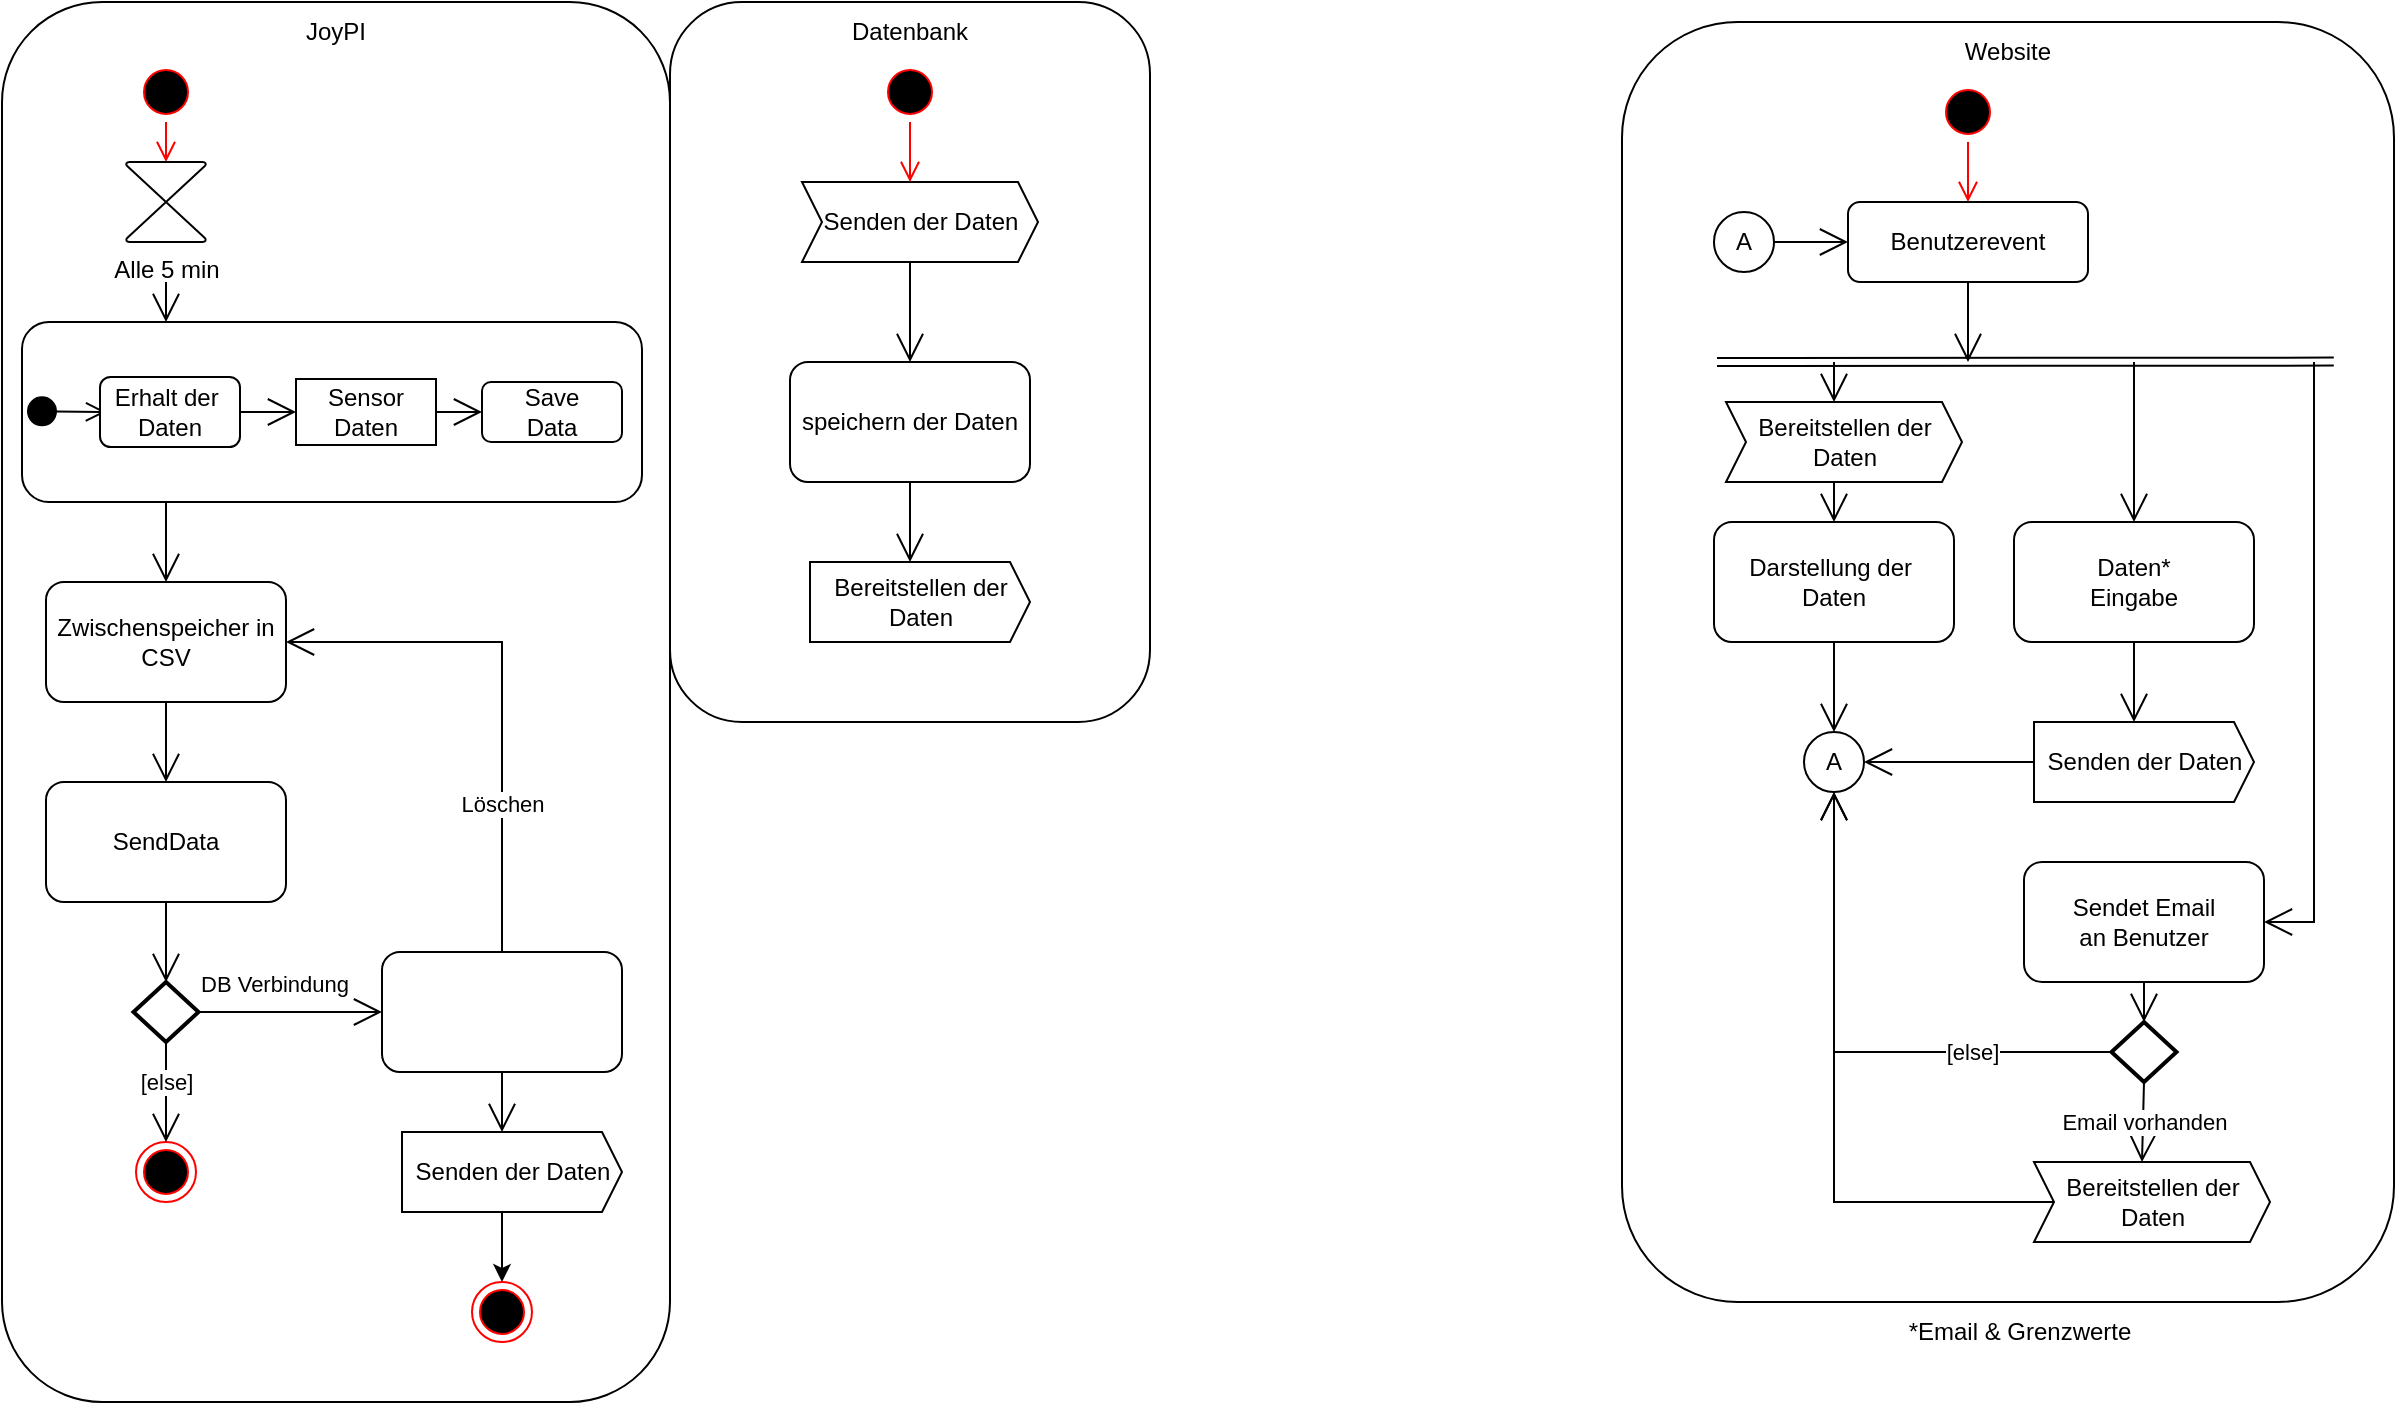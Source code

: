 <mxfile version="16.4.7" type="github">
  <diagram id="MmjJHkkf4oyUfLGze7He" name="Page-1">
    <mxGraphModel dx="2212" dy="662" grid="1" gridSize="10" guides="1" tooltips="1" connect="1" arrows="1" fold="1" page="1" pageScale="1" pageWidth="827" pageHeight="1169" math="0" shadow="0">
      <root>
        <mxCell id="0" />
        <mxCell id="1" parent="0" />
        <mxCell id="qCWlfCWlIz7GnCDvSF9r-3" value="" style="rounded=1;whiteSpace=wrap;html=1;" vertex="1" parent="1">
          <mxGeometry x="-40" y="160" width="334" height="700" as="geometry" />
        </mxCell>
        <mxCell id="qCWlfCWlIz7GnCDvSF9r-4" value="" style="rounded=1;whiteSpace=wrap;html=1;" vertex="1" parent="1">
          <mxGeometry x="294" y="160" width="240" height="360" as="geometry" />
        </mxCell>
        <mxCell id="qCWlfCWlIz7GnCDvSF9r-5" value="" style="rounded=1;whiteSpace=wrap;html=1;" vertex="1" parent="1">
          <mxGeometry x="770" y="170" width="386" height="640" as="geometry" />
        </mxCell>
        <mxCell id="qCWlfCWlIz7GnCDvSF9r-6" value="JoyPI" style="text;html=1;strokeColor=none;fillColor=none;align=center;verticalAlign=middle;whiteSpace=wrap;rounded=0;" vertex="1" parent="1">
          <mxGeometry x="97" y="160" width="60" height="30" as="geometry" />
        </mxCell>
        <mxCell id="qCWlfCWlIz7GnCDvSF9r-7" value="Datenbank" style="text;html=1;strokeColor=none;fillColor=none;align=center;verticalAlign=middle;whiteSpace=wrap;rounded=0;" vertex="1" parent="1">
          <mxGeometry x="384" y="160" width="60" height="30" as="geometry" />
        </mxCell>
        <mxCell id="qCWlfCWlIz7GnCDvSF9r-8" value="Website" style="text;html=1;strokeColor=none;fillColor=none;align=center;verticalAlign=middle;whiteSpace=wrap;rounded=0;" vertex="1" parent="1">
          <mxGeometry x="933" y="170" width="60" height="30" as="geometry" />
        </mxCell>
        <mxCell id="qCWlfCWlIz7GnCDvSF9r-18" value="" style="rounded=1;whiteSpace=wrap;html=1;" vertex="1" parent="1">
          <mxGeometry x="-30" y="320" width="310" height="90" as="geometry" />
        </mxCell>
        <mxCell id="qCWlfCWlIz7GnCDvSF9r-19" value="Zwischenspeicher in CSV" style="rounded=1;whiteSpace=wrap;html=1;" vertex="1" parent="1">
          <mxGeometry x="-18" y="450" width="120" height="60" as="geometry" />
        </mxCell>
        <mxCell id="qCWlfCWlIz7GnCDvSF9r-22" value="" style="endArrow=open;endFill=1;endSize=12;html=1;rounded=0;" edge="1" parent="1">
          <mxGeometry width="160" relative="1" as="geometry">
            <mxPoint x="42" y="300" as="sourcePoint" />
            <mxPoint x="42" y="320" as="targetPoint" />
          </mxGeometry>
        </mxCell>
        <mxCell id="qCWlfCWlIz7GnCDvSF9r-23" value="" style="endArrow=open;endFill=1;endSize=12;html=1;rounded=0;entryX=0.5;entryY=0;entryDx=0;entryDy=0;" edge="1" parent="1" target="qCWlfCWlIz7GnCDvSF9r-19">
          <mxGeometry width="160" relative="1" as="geometry">
            <mxPoint x="42" y="410" as="sourcePoint" />
            <mxPoint x="368" y="520" as="targetPoint" />
          </mxGeometry>
        </mxCell>
        <mxCell id="qCWlfCWlIz7GnCDvSF9r-25" value="SendData" style="rounded=1;whiteSpace=wrap;html=1;" vertex="1" parent="1">
          <mxGeometry x="-18" y="550" width="120" height="60" as="geometry" />
        </mxCell>
        <mxCell id="qCWlfCWlIz7GnCDvSF9r-26" value="" style="endArrow=open;endFill=1;endSize=12;html=1;rounded=0;exitX=0.5;exitY=1;exitDx=0;exitDy=0;entryX=0.5;entryY=0;entryDx=0;entryDy=0;" edge="1" parent="1" source="qCWlfCWlIz7GnCDvSF9r-19" target="qCWlfCWlIz7GnCDvSF9r-25">
          <mxGeometry width="160" relative="1" as="geometry">
            <mxPoint x="208" y="520" as="sourcePoint" />
            <mxPoint x="368" y="520" as="targetPoint" />
          </mxGeometry>
        </mxCell>
        <mxCell id="qCWlfCWlIz7GnCDvSF9r-29" value="" style="strokeWidth=2;html=1;shape=mxgraph.flowchart.decision;whiteSpace=wrap;" vertex="1" parent="1">
          <mxGeometry x="25.75" y="650" width="32.5" height="30" as="geometry" />
        </mxCell>
        <mxCell id="qCWlfCWlIz7GnCDvSF9r-30" value="" style="endArrow=open;endFill=1;endSize=12;html=1;rounded=0;exitX=0.5;exitY=1;exitDx=0;exitDy=0;entryX=0.5;entryY=0;entryDx=0;entryDy=0;entryPerimeter=0;" edge="1" parent="1" source="qCWlfCWlIz7GnCDvSF9r-25" target="qCWlfCWlIz7GnCDvSF9r-29">
          <mxGeometry width="160" relative="1" as="geometry">
            <mxPoint x="112" y="580" as="sourcePoint" />
            <mxPoint x="272" y="580" as="targetPoint" />
          </mxGeometry>
        </mxCell>
        <mxCell id="qCWlfCWlIz7GnCDvSF9r-31" value="" style="ellipse;html=1;shape=endState;fillColor=#000000;strokeColor=#ff0000;" vertex="1" parent="1">
          <mxGeometry x="27" y="730" width="30" height="30" as="geometry" />
        </mxCell>
        <mxCell id="qCWlfCWlIz7GnCDvSF9r-32" value="" style="ellipse;html=1;shape=startState;fillColor=#000000;strokeColor=#ff0000;" vertex="1" parent="1">
          <mxGeometry x="27" y="190" width="30" height="30" as="geometry" />
        </mxCell>
        <mxCell id="qCWlfCWlIz7GnCDvSF9r-33" value="" style="edgeStyle=orthogonalEdgeStyle;html=1;verticalAlign=bottom;endArrow=open;endSize=8;strokeColor=#ff0000;rounded=0;" edge="1" source="qCWlfCWlIz7GnCDvSF9r-32" parent="1">
          <mxGeometry relative="1" as="geometry">
            <mxPoint x="42" y="240" as="targetPoint" />
          </mxGeometry>
        </mxCell>
        <mxCell id="qCWlfCWlIz7GnCDvSF9r-34" value="[else]" style="endArrow=open;endFill=1;endSize=12;html=1;rounded=0;exitX=0.5;exitY=1;exitDx=0;exitDy=0;exitPerimeter=0;entryX=0.5;entryY=0;entryDx=0;entryDy=0;" edge="1" parent="1" source="qCWlfCWlIz7GnCDvSF9r-29" target="qCWlfCWlIz7GnCDvSF9r-31">
          <mxGeometry x="-0.2" width="160" relative="1" as="geometry">
            <mxPoint x="112" y="680" as="sourcePoint" />
            <mxPoint x="272" y="680" as="targetPoint" />
            <mxPoint as="offset" />
          </mxGeometry>
        </mxCell>
        <mxCell id="qCWlfCWlIz7GnCDvSF9r-97" style="edgeStyle=orthogonalEdgeStyle;rounded=0;orthogonalLoop=1;jettySize=auto;html=1;exitX=0;exitY=0;exitDx=50;exitDy=40;exitPerimeter=0;" edge="1" parent="1" source="qCWlfCWlIz7GnCDvSF9r-36" target="qCWlfCWlIz7GnCDvSF9r-96">
          <mxGeometry relative="1" as="geometry" />
        </mxCell>
        <mxCell id="qCWlfCWlIz7GnCDvSF9r-36" value="Senden der Daten" style="html=1;shadow=0;dashed=0;align=center;verticalAlign=middle;shape=mxgraph.arrows2.arrow;dy=0;dx=10;notch=0;" vertex="1" parent="1">
          <mxGeometry x="160" y="725" width="110" height="40" as="geometry" />
        </mxCell>
        <mxCell id="qCWlfCWlIz7GnCDvSF9r-37" value="" style="endArrow=open;endFill=1;endSize=12;html=1;rounded=0;exitX=1;exitY=0.5;exitDx=0;exitDy=0;exitPerimeter=0;entryX=0;entryY=0.5;entryDx=0;entryDy=0;" edge="1" parent="1" source="qCWlfCWlIz7GnCDvSF9r-29" target="qCWlfCWlIz7GnCDvSF9r-90">
          <mxGeometry width="160" relative="1" as="geometry">
            <mxPoint x="112" y="480" as="sourcePoint" />
            <mxPoint x="272" y="480" as="targetPoint" />
          </mxGeometry>
        </mxCell>
        <mxCell id="qCWlfCWlIz7GnCDvSF9r-38" value="DB Verbindung" style="edgeLabel;html=1;align=center;verticalAlign=middle;resizable=0;points=[];" vertex="1" connectable="0" parent="qCWlfCWlIz7GnCDvSF9r-37">
          <mxGeometry x="-0.29" relative="1" as="geometry">
            <mxPoint x="5" y="-14" as="offset" />
          </mxGeometry>
        </mxCell>
        <mxCell id="qCWlfCWlIz7GnCDvSF9r-39" value="Senden der Daten" style="html=1;shadow=0;dashed=0;align=center;verticalAlign=middle;shape=mxgraph.arrows2.arrow;dy=0;dx=10;notch=10;" vertex="1" parent="1">
          <mxGeometry x="360" y="250" width="118" height="40" as="geometry" />
        </mxCell>
        <mxCell id="qCWlfCWlIz7GnCDvSF9r-42" value="speichern der Daten" style="rounded=1;whiteSpace=wrap;html=1;" vertex="1" parent="1">
          <mxGeometry x="354" y="340" width="120" height="60" as="geometry" />
        </mxCell>
        <mxCell id="qCWlfCWlIz7GnCDvSF9r-44" value="" style="ellipse;html=1;shape=startState;fillColor=#000000;strokeColor=#ff0000;" vertex="1" parent="1">
          <mxGeometry x="399" y="190" width="30" height="30" as="geometry" />
        </mxCell>
        <mxCell id="qCWlfCWlIz7GnCDvSF9r-45" value="" style="edgeStyle=orthogonalEdgeStyle;html=1;verticalAlign=bottom;endArrow=open;endSize=8;strokeColor=#ff0000;rounded=0;entryX=0;entryY=0;entryDx=54;entryDy=0;entryPerimeter=0;" edge="1" source="qCWlfCWlIz7GnCDvSF9r-44" parent="1" target="qCWlfCWlIz7GnCDvSF9r-39">
          <mxGeometry relative="1" as="geometry">
            <mxPoint x="414" y="280" as="targetPoint" />
          </mxGeometry>
        </mxCell>
        <mxCell id="qCWlfCWlIz7GnCDvSF9r-47" value="" style="endArrow=open;endFill=1;endSize=12;html=1;rounded=0;exitX=0;exitY=0;exitDx=54;exitDy=40;exitPerimeter=0;entryX=0.5;entryY=0;entryDx=0;entryDy=0;" edge="1" parent="1" source="qCWlfCWlIz7GnCDvSF9r-39" target="qCWlfCWlIz7GnCDvSF9r-42">
          <mxGeometry width="160" relative="1" as="geometry">
            <mxPoint x="220" y="480" as="sourcePoint" />
            <mxPoint x="380" y="480" as="targetPoint" />
          </mxGeometry>
        </mxCell>
        <mxCell id="qCWlfCWlIz7GnCDvSF9r-49" value="Bereitstellen der &lt;br&gt;Daten" style="html=1;shadow=0;dashed=0;align=center;verticalAlign=middle;shape=mxgraph.arrows2.arrow;dy=0;dx=10;notch=0;" vertex="1" parent="1">
          <mxGeometry x="364" y="440" width="110" height="40" as="geometry" />
        </mxCell>
        <mxCell id="qCWlfCWlIz7GnCDvSF9r-50" value="" style="endArrow=open;endFill=1;endSize=12;html=1;rounded=0;exitX=0.5;exitY=1;exitDx=0;exitDy=0;entryX=0;entryY=0;entryDx=50;entryDy=0;entryPerimeter=0;" edge="1" parent="1" source="qCWlfCWlIz7GnCDvSF9r-42" target="qCWlfCWlIz7GnCDvSF9r-49">
          <mxGeometry width="160" relative="1" as="geometry">
            <mxPoint x="220" y="470" as="sourcePoint" />
            <mxPoint x="380" y="470" as="targetPoint" />
          </mxGeometry>
        </mxCell>
        <mxCell id="qCWlfCWlIz7GnCDvSF9r-51" value="Bereitstellen der &lt;br&gt;Daten" style="html=1;shadow=0;dashed=0;align=center;verticalAlign=middle;shape=mxgraph.arrows2.arrow;dy=0;dx=10;notch=10;" vertex="1" parent="1">
          <mxGeometry x="822" y="360" width="118" height="40" as="geometry" />
        </mxCell>
        <mxCell id="qCWlfCWlIz7GnCDvSF9r-52" value="Senden der Daten" style="html=1;shadow=0;dashed=0;align=center;verticalAlign=middle;shape=mxgraph.arrows2.arrow;dy=0;dx=10;notch=0;" vertex="1" parent="1">
          <mxGeometry x="976" y="520" width="110" height="40" as="geometry" />
        </mxCell>
        <mxCell id="qCWlfCWlIz7GnCDvSF9r-53" value="" style="ellipse;html=1;shape=startState;fillColor=#000000;strokeColor=#ff0000;" vertex="1" parent="1">
          <mxGeometry x="928" y="200" width="30" height="30" as="geometry" />
        </mxCell>
        <mxCell id="qCWlfCWlIz7GnCDvSF9r-54" value="" style="edgeStyle=orthogonalEdgeStyle;html=1;verticalAlign=bottom;endArrow=open;endSize=8;strokeColor=#ff0000;rounded=0;entryX=0.5;entryY=0;entryDx=0;entryDy=0;" edge="1" source="qCWlfCWlIz7GnCDvSF9r-53" parent="1" target="qCWlfCWlIz7GnCDvSF9r-61">
          <mxGeometry relative="1" as="geometry">
            <mxPoint x="943" y="270" as="targetPoint" />
          </mxGeometry>
        </mxCell>
        <mxCell id="qCWlfCWlIz7GnCDvSF9r-55" value="Darstellung der&amp;nbsp;&lt;br&gt;Daten" style="rounded=1;whiteSpace=wrap;html=1;" vertex="1" parent="1">
          <mxGeometry x="816" y="420" width="120" height="60" as="geometry" />
        </mxCell>
        <mxCell id="qCWlfCWlIz7GnCDvSF9r-56" value="" style="endArrow=open;endFill=1;endSize=12;html=1;rounded=0;exitX=0;exitY=0;exitDx=54;exitDy=40;exitPerimeter=0;entryX=0.5;entryY=0;entryDx=0;entryDy=0;" edge="1" parent="1" source="qCWlfCWlIz7GnCDvSF9r-51" target="qCWlfCWlIz7GnCDvSF9r-55">
          <mxGeometry width="160" relative="1" as="geometry">
            <mxPoint x="597" y="580" as="sourcePoint" />
            <mxPoint x="757" y="580" as="targetPoint" />
          </mxGeometry>
        </mxCell>
        <mxCell id="qCWlfCWlIz7GnCDvSF9r-58" value="" style="shape=link;html=1;rounded=0;entryX=0.922;entryY=0.365;entryDx=0;entryDy=0;entryPerimeter=0;" edge="1" parent="1">
          <mxGeometry width="100" relative="1" as="geometry">
            <mxPoint x="817.5" y="340" as="sourcePoint" />
            <mxPoint x="1125.892" y="339.8" as="targetPoint" />
          </mxGeometry>
        </mxCell>
        <mxCell id="qCWlfCWlIz7GnCDvSF9r-60" value="" style="endArrow=open;endFill=1;endSize=12;html=1;rounded=0;entryX=0;entryY=0;entryDx=54;entryDy=0;entryPerimeter=0;" edge="1" parent="1" target="qCWlfCWlIz7GnCDvSF9r-51">
          <mxGeometry width="160" relative="1" as="geometry">
            <mxPoint x="876" y="340" as="sourcePoint" />
            <mxPoint x="963" y="630" as="targetPoint" />
          </mxGeometry>
        </mxCell>
        <mxCell id="qCWlfCWlIz7GnCDvSF9r-61" value="Benutzerevent" style="rounded=1;whiteSpace=wrap;html=1;" vertex="1" parent="1">
          <mxGeometry x="883" y="260" width="120" height="40" as="geometry" />
        </mxCell>
        <mxCell id="qCWlfCWlIz7GnCDvSF9r-62" value="Daten*&lt;br&gt;Eingabe" style="rounded=1;whiteSpace=wrap;html=1;" vertex="1" parent="1">
          <mxGeometry x="966" y="420" width="120" height="60" as="geometry" />
        </mxCell>
        <mxCell id="qCWlfCWlIz7GnCDvSF9r-63" value="" style="endArrow=open;endFill=1;endSize=12;html=1;rounded=0;entryX=0.5;entryY=0;entryDx=0;entryDy=0;" edge="1" parent="1" target="qCWlfCWlIz7GnCDvSF9r-62">
          <mxGeometry width="160" relative="1" as="geometry">
            <mxPoint x="1026" y="340" as="sourcePoint" />
            <mxPoint x="936" y="620" as="targetPoint" />
          </mxGeometry>
        </mxCell>
        <mxCell id="qCWlfCWlIz7GnCDvSF9r-64" value="" style="endArrow=open;endFill=1;endSize=12;html=1;rounded=0;exitX=0.5;exitY=1;exitDx=0;exitDy=0;entryX=0;entryY=0;entryDx=50;entryDy=0;entryPerimeter=0;" edge="1" parent="1" source="qCWlfCWlIz7GnCDvSF9r-62" target="qCWlfCWlIz7GnCDvSF9r-52">
          <mxGeometry width="160" relative="1" as="geometry">
            <mxPoint x="864" y="550" as="sourcePoint" />
            <mxPoint x="1024" y="550" as="targetPoint" />
          </mxGeometry>
        </mxCell>
        <mxCell id="qCWlfCWlIz7GnCDvSF9r-65" value="*Email &amp;amp; Grenzwerte" style="text;html=1;strokeColor=none;fillColor=none;align=center;verticalAlign=middle;whiteSpace=wrap;rounded=0;" vertex="1" parent="1">
          <mxGeometry x="900" y="810" width="138" height="30" as="geometry" />
        </mxCell>
        <mxCell id="qCWlfCWlIz7GnCDvSF9r-66" value="" style="endArrow=open;endFill=1;endSize=12;html=1;rounded=0;exitX=0.5;exitY=1;exitDx=0;exitDy=0;" edge="1" parent="1" source="qCWlfCWlIz7GnCDvSF9r-61">
          <mxGeometry width="160" relative="1" as="geometry">
            <mxPoint x="756" y="460" as="sourcePoint" />
            <mxPoint x="943" y="340" as="targetPoint" />
          </mxGeometry>
        </mxCell>
        <mxCell id="qCWlfCWlIz7GnCDvSF9r-67" value="A" style="ellipse;whiteSpace=wrap;html=1;aspect=fixed;" vertex="1" parent="1">
          <mxGeometry x="816" y="265" width="30" height="30" as="geometry" />
        </mxCell>
        <mxCell id="qCWlfCWlIz7GnCDvSF9r-68" value="" style="endArrow=open;endFill=1;endSize=12;html=1;rounded=0;exitX=1;exitY=0.5;exitDx=0;exitDy=0;entryX=0;entryY=0.5;entryDx=0;entryDy=0;" edge="1" parent="1" source="qCWlfCWlIz7GnCDvSF9r-67" target="qCWlfCWlIz7GnCDvSF9r-61">
          <mxGeometry width="160" relative="1" as="geometry">
            <mxPoint x="756" y="460" as="sourcePoint" />
            <mxPoint x="916" y="460" as="targetPoint" />
          </mxGeometry>
        </mxCell>
        <mxCell id="qCWlfCWlIz7GnCDvSF9r-69" value="A" style="ellipse;whiteSpace=wrap;html=1;aspect=fixed;" vertex="1" parent="1">
          <mxGeometry x="861" y="525" width="30" height="30" as="geometry" />
        </mxCell>
        <mxCell id="qCWlfCWlIz7GnCDvSF9r-70" value="" style="endArrow=open;endFill=1;endSize=12;html=1;rounded=0;exitX=0.5;exitY=1;exitDx=0;exitDy=0;entryX=0.5;entryY=0;entryDx=0;entryDy=0;" edge="1" parent="1" source="qCWlfCWlIz7GnCDvSF9r-55" target="qCWlfCWlIz7GnCDvSF9r-69">
          <mxGeometry width="160" relative="1" as="geometry">
            <mxPoint x="856.0" y="290" as="sourcePoint" />
            <mxPoint x="893.0" y="290" as="targetPoint" />
          </mxGeometry>
        </mxCell>
        <mxCell id="qCWlfCWlIz7GnCDvSF9r-71" value="" style="endArrow=open;endFill=1;endSize=12;html=1;rounded=0;exitX=0;exitY=0.5;exitDx=0;exitDy=0;entryX=1;entryY=0.5;entryDx=0;entryDy=0;exitPerimeter=0;" edge="1" parent="1" source="qCWlfCWlIz7GnCDvSF9r-52" target="qCWlfCWlIz7GnCDvSF9r-69">
          <mxGeometry width="160" relative="1" as="geometry">
            <mxPoint x="866.0" y="300" as="sourcePoint" />
            <mxPoint x="903.0" y="300" as="targetPoint" />
          </mxGeometry>
        </mxCell>
        <mxCell id="qCWlfCWlIz7GnCDvSF9r-73" value="Sendet Email&lt;br&gt;an Benutzer" style="rounded=1;whiteSpace=wrap;html=1;" vertex="1" parent="1">
          <mxGeometry x="971" y="590" width="120" height="60" as="geometry" />
        </mxCell>
        <mxCell id="qCWlfCWlIz7GnCDvSF9r-74" value="" style="endArrow=open;endFill=1;endSize=12;html=1;rounded=0;entryX=1;entryY=0.5;entryDx=0;entryDy=0;" edge="1" parent="1" target="qCWlfCWlIz7GnCDvSF9r-73">
          <mxGeometry width="160" relative="1" as="geometry">
            <mxPoint x="1116" y="340" as="sourcePoint" />
            <mxPoint x="826" y="580" as="targetPoint" />
            <Array as="points">
              <mxPoint x="1116" y="620" />
            </Array>
          </mxGeometry>
        </mxCell>
        <mxCell id="qCWlfCWlIz7GnCDvSF9r-76" value="Bereitstellen der &lt;br&gt;Daten" style="html=1;shadow=0;dashed=0;align=center;verticalAlign=middle;shape=mxgraph.arrows2.arrow;dy=0;dx=10;notch=10;" vertex="1" parent="1">
          <mxGeometry x="976" y="740" width="118" height="40" as="geometry" />
        </mxCell>
        <mxCell id="qCWlfCWlIz7GnCDvSF9r-78" value="" style="strokeWidth=2;html=1;shape=mxgraph.flowchart.decision;whiteSpace=wrap;" vertex="1" parent="1">
          <mxGeometry x="1014.75" y="670" width="32.5" height="30" as="geometry" />
        </mxCell>
        <mxCell id="qCWlfCWlIz7GnCDvSF9r-79" value="" style="endArrow=open;endFill=1;endSize=12;html=1;rounded=0;exitX=0.5;exitY=1;exitDx=0;exitDy=0;entryX=0.5;entryY=0;entryDx=0;entryDy=0;entryPerimeter=0;" edge="1" parent="1" target="qCWlfCWlIz7GnCDvSF9r-78" source="qCWlfCWlIz7GnCDvSF9r-73">
          <mxGeometry width="160" relative="1" as="geometry">
            <mxPoint x="825.46" y="610" as="sourcePoint" />
            <mxPoint x="1055.46" y="580" as="targetPoint" />
          </mxGeometry>
        </mxCell>
        <mxCell id="qCWlfCWlIz7GnCDvSF9r-81" value="[else]" style="endArrow=open;endFill=1;endSize=12;html=1;rounded=0;exitX=0;exitY=0.5;exitDx=0;exitDy=0;exitPerimeter=0;entryX=0.5;entryY=1;entryDx=0;entryDy=0;" edge="1" parent="1" source="qCWlfCWlIz7GnCDvSF9r-78" target="qCWlfCWlIz7GnCDvSF9r-69">
          <mxGeometry x="-0.488" width="160" relative="1" as="geometry">
            <mxPoint x="895.46" y="680" as="sourcePoint" />
            <mxPoint x="825.46" y="730" as="targetPoint" />
            <Array as="points">
              <mxPoint x="876" y="685" />
            </Array>
            <mxPoint x="-1" as="offset" />
          </mxGeometry>
        </mxCell>
        <mxCell id="qCWlfCWlIz7GnCDvSF9r-83" value="Email vorhanden" style="endArrow=open;endFill=1;endSize=12;html=1;rounded=0;exitX=0.5;exitY=1;exitDx=0;exitDy=0;exitPerimeter=0;entryX=0;entryY=0;entryDx=54;entryDy=0;entryPerimeter=0;" edge="1" parent="1" source="qCWlfCWlIz7GnCDvSF9r-78" target="qCWlfCWlIz7GnCDvSF9r-76">
          <mxGeometry width="160" relative="1" as="geometry">
            <mxPoint x="756" y="700" as="sourcePoint" />
            <mxPoint x="916" y="700" as="targetPoint" />
          </mxGeometry>
        </mxCell>
        <mxCell id="qCWlfCWlIz7GnCDvSF9r-84" value="" style="endArrow=open;endFill=1;endSize=12;html=1;rounded=0;exitX=0;exitY=0.5;exitDx=10;exitDy=0;exitPerimeter=0;entryX=0.5;entryY=1;entryDx=0;entryDy=0;" edge="1" parent="1" source="qCWlfCWlIz7GnCDvSF9r-76" target="qCWlfCWlIz7GnCDvSF9r-69">
          <mxGeometry width="160" relative="1" as="geometry">
            <mxPoint x="756" y="700" as="sourcePoint" />
            <mxPoint x="916" y="700" as="targetPoint" />
            <Array as="points">
              <mxPoint x="876" y="760" />
            </Array>
          </mxGeometry>
        </mxCell>
        <mxCell id="qCWlfCWlIz7GnCDvSF9r-87" value="Alle 5 min" style="verticalLabelPosition=bottom;verticalAlign=top;html=1;shape=mxgraph.flowchart.collate;" vertex="1" parent="1">
          <mxGeometry x="22" y="240" width="40" height="40" as="geometry" />
        </mxCell>
        <mxCell id="qCWlfCWlIz7GnCDvSF9r-90" value="" style="rounded=1;whiteSpace=wrap;html=1;" vertex="1" parent="1">
          <mxGeometry x="150" y="635" width="120" height="60" as="geometry" />
        </mxCell>
        <mxCell id="qCWlfCWlIz7GnCDvSF9r-91" value="" style="endArrow=open;endFill=1;endSize=12;html=1;rounded=0;exitX=0.5;exitY=1;exitDx=0;exitDy=0;entryX=0;entryY=0;entryDx=50;entryDy=0;entryPerimeter=0;" edge="1" parent="1" source="qCWlfCWlIz7GnCDvSF9r-90" target="qCWlfCWlIz7GnCDvSF9r-36">
          <mxGeometry width="160" relative="1" as="geometry">
            <mxPoint x="530" y="650" as="sourcePoint" />
            <mxPoint x="690" y="650" as="targetPoint" />
          </mxGeometry>
        </mxCell>
        <mxCell id="qCWlfCWlIz7GnCDvSF9r-92" value="" style="endArrow=open;endFill=1;endSize=12;html=1;rounded=0;exitX=0.5;exitY=0;exitDx=0;exitDy=0;entryX=1;entryY=0.5;entryDx=0;entryDy=0;" edge="1" parent="1" source="qCWlfCWlIz7GnCDvSF9r-90" target="qCWlfCWlIz7GnCDvSF9r-19">
          <mxGeometry width="160" relative="1" as="geometry">
            <mxPoint x="530" y="650" as="sourcePoint" />
            <mxPoint x="690" y="650" as="targetPoint" />
            <Array as="points">
              <mxPoint x="210" y="480" />
            </Array>
          </mxGeometry>
        </mxCell>
        <mxCell id="qCWlfCWlIz7GnCDvSF9r-93" value="Löschen" style="edgeLabel;html=1;align=center;verticalAlign=middle;resizable=0;points=[];" vertex="1" connectable="0" parent="qCWlfCWlIz7GnCDvSF9r-92">
          <mxGeometry x="-0.19" relative="1" as="geometry">
            <mxPoint y="32" as="offset" />
          </mxGeometry>
        </mxCell>
        <mxCell id="qCWlfCWlIz7GnCDvSF9r-96" value="" style="ellipse;html=1;shape=endState;fillColor=#000000;strokeColor=#ff0000;" vertex="1" parent="1">
          <mxGeometry x="195" y="800" width="30" height="30" as="geometry" />
        </mxCell>
        <mxCell id="qCWlfCWlIz7GnCDvSF9r-98" value="" style="html=1;verticalAlign=bottom;startArrow=circle;startFill=1;endArrow=open;startSize=6;endSize=8;rounded=0;" edge="1" parent="1">
          <mxGeometry width="80" relative="1" as="geometry">
            <mxPoint x="-28" y="364.58" as="sourcePoint" />
            <mxPoint x="12" y="365" as="targetPoint" />
          </mxGeometry>
        </mxCell>
        <mxCell id="qCWlfCWlIz7GnCDvSF9r-99" value="Erhalt der&amp;nbsp;&lt;br&gt;Daten" style="rounded=1;whiteSpace=wrap;html=1;" vertex="1" parent="1">
          <mxGeometry x="9" y="347.5" width="70" height="35" as="geometry" />
        </mxCell>
        <mxCell id="qCWlfCWlIz7GnCDvSF9r-101" value="Sensor Daten" style="rounded=0;whiteSpace=wrap;html=1;" vertex="1" parent="1">
          <mxGeometry x="107" y="348.5" width="70" height="33" as="geometry" />
        </mxCell>
        <mxCell id="qCWlfCWlIz7GnCDvSF9r-103" value="" style="endArrow=open;endFill=1;endSize=12;html=1;rounded=0;exitX=1;exitY=0.5;exitDx=0;exitDy=0;entryX=0;entryY=0.5;entryDx=0;entryDy=0;" edge="1" parent="1" source="qCWlfCWlIz7GnCDvSF9r-99" target="qCWlfCWlIz7GnCDvSF9r-101">
          <mxGeometry width="160" relative="1" as="geometry">
            <mxPoint x="512" y="580" as="sourcePoint" />
            <mxPoint x="672" y="580" as="targetPoint" />
          </mxGeometry>
        </mxCell>
        <mxCell id="qCWlfCWlIz7GnCDvSF9r-104" value="Save&lt;br&gt;Data" style="rounded=1;whiteSpace=wrap;html=1;" vertex="1" parent="1">
          <mxGeometry x="200" y="350" width="70" height="30" as="geometry" />
        </mxCell>
        <mxCell id="qCWlfCWlIz7GnCDvSF9r-106" value="" style="endArrow=open;endFill=1;endSize=12;html=1;rounded=0;exitX=1;exitY=0.5;exitDx=0;exitDy=0;entryX=0;entryY=0.5;entryDx=0;entryDy=0;" edge="1" parent="1" source="qCWlfCWlIz7GnCDvSF9r-101" target="qCWlfCWlIz7GnCDvSF9r-104">
          <mxGeometry width="160" relative="1" as="geometry">
            <mxPoint x="410" y="570" as="sourcePoint" />
            <mxPoint x="570" y="570" as="targetPoint" />
          </mxGeometry>
        </mxCell>
      </root>
    </mxGraphModel>
  </diagram>
</mxfile>
